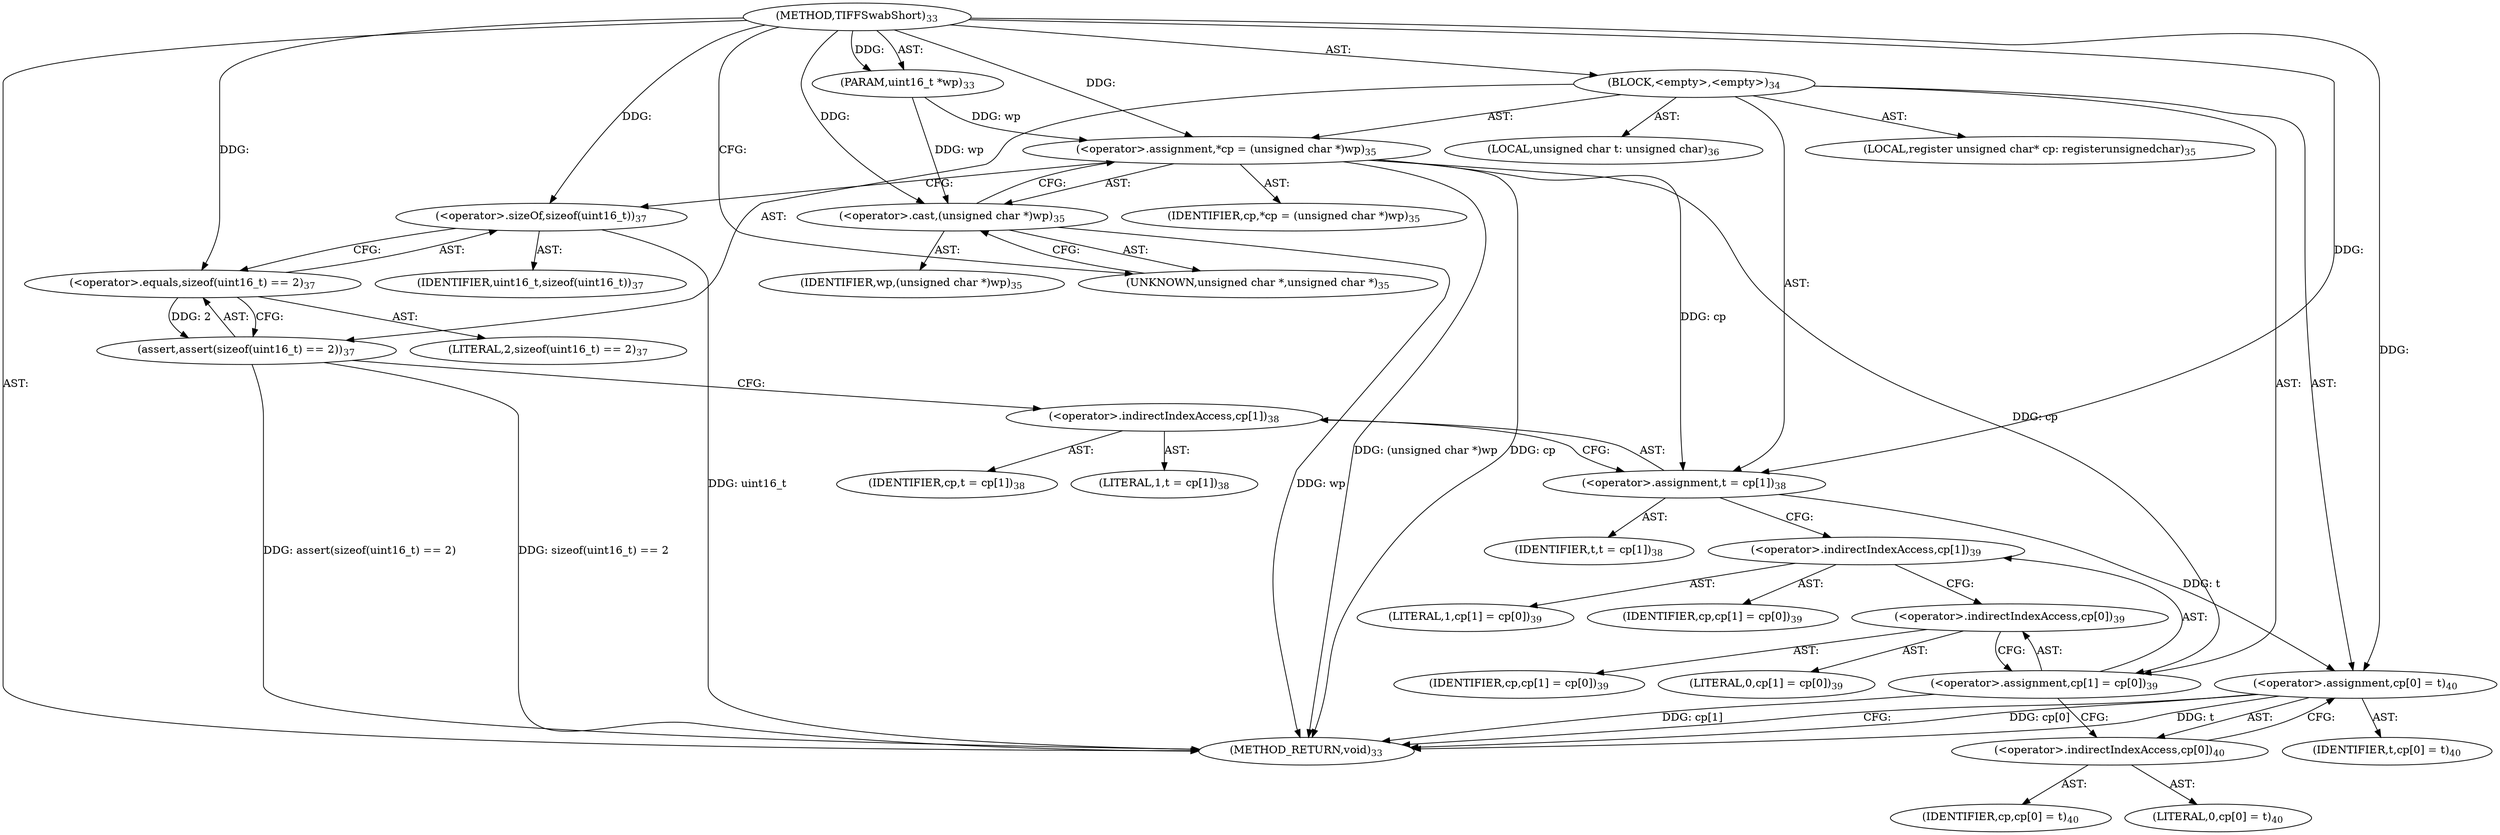 digraph "TIFFSwabShort" {  
"34278" [label = <(METHOD,TIFFSwabShort)<SUB>33</SUB>> ]
"34279" [label = <(PARAM,uint16_t *wp)<SUB>33</SUB>> ]
"34280" [label = <(BLOCK,&lt;empty&gt;,&lt;empty&gt;)<SUB>34</SUB>> ]
"34281" [label = <(LOCAL,register unsigned char* cp: registerunsignedchar)<SUB>35</SUB>> ]
"34282" [label = <(&lt;operator&gt;.assignment,*cp = (unsigned char *)wp)<SUB>35</SUB>> ]
"34283" [label = <(IDENTIFIER,cp,*cp = (unsigned char *)wp)<SUB>35</SUB>> ]
"34284" [label = <(&lt;operator&gt;.cast,(unsigned char *)wp)<SUB>35</SUB>> ]
"34285" [label = <(UNKNOWN,unsigned char *,unsigned char *)<SUB>35</SUB>> ]
"34286" [label = <(IDENTIFIER,wp,(unsigned char *)wp)<SUB>35</SUB>> ]
"34287" [label = <(LOCAL,unsigned char t: unsigned char)<SUB>36</SUB>> ]
"34288" [label = <(assert,assert(sizeof(uint16_t) == 2))<SUB>37</SUB>> ]
"34289" [label = <(&lt;operator&gt;.equals,sizeof(uint16_t) == 2)<SUB>37</SUB>> ]
"34290" [label = <(&lt;operator&gt;.sizeOf,sizeof(uint16_t))<SUB>37</SUB>> ]
"34291" [label = <(IDENTIFIER,uint16_t,sizeof(uint16_t))<SUB>37</SUB>> ]
"34292" [label = <(LITERAL,2,sizeof(uint16_t) == 2)<SUB>37</SUB>> ]
"34293" [label = <(&lt;operator&gt;.assignment,t = cp[1])<SUB>38</SUB>> ]
"34294" [label = <(IDENTIFIER,t,t = cp[1])<SUB>38</SUB>> ]
"34295" [label = <(&lt;operator&gt;.indirectIndexAccess,cp[1])<SUB>38</SUB>> ]
"34296" [label = <(IDENTIFIER,cp,t = cp[1])<SUB>38</SUB>> ]
"34297" [label = <(LITERAL,1,t = cp[1])<SUB>38</SUB>> ]
"34298" [label = <(&lt;operator&gt;.assignment,cp[1] = cp[0])<SUB>39</SUB>> ]
"34299" [label = <(&lt;operator&gt;.indirectIndexAccess,cp[1])<SUB>39</SUB>> ]
"34300" [label = <(IDENTIFIER,cp,cp[1] = cp[0])<SUB>39</SUB>> ]
"34301" [label = <(LITERAL,1,cp[1] = cp[0])<SUB>39</SUB>> ]
"34302" [label = <(&lt;operator&gt;.indirectIndexAccess,cp[0])<SUB>39</SUB>> ]
"34303" [label = <(IDENTIFIER,cp,cp[1] = cp[0])<SUB>39</SUB>> ]
"34304" [label = <(LITERAL,0,cp[1] = cp[0])<SUB>39</SUB>> ]
"34305" [label = <(&lt;operator&gt;.assignment,cp[0] = t)<SUB>40</SUB>> ]
"34306" [label = <(&lt;operator&gt;.indirectIndexAccess,cp[0])<SUB>40</SUB>> ]
"34307" [label = <(IDENTIFIER,cp,cp[0] = t)<SUB>40</SUB>> ]
"34308" [label = <(LITERAL,0,cp[0] = t)<SUB>40</SUB>> ]
"34309" [label = <(IDENTIFIER,t,cp[0] = t)<SUB>40</SUB>> ]
"34310" [label = <(METHOD_RETURN,void)<SUB>33</SUB>> ]
  "34278" -> "34279"  [ label = "AST: "] 
  "34278" -> "34280"  [ label = "AST: "] 
  "34278" -> "34310"  [ label = "AST: "] 
  "34280" -> "34281"  [ label = "AST: "] 
  "34280" -> "34282"  [ label = "AST: "] 
  "34280" -> "34287"  [ label = "AST: "] 
  "34280" -> "34288"  [ label = "AST: "] 
  "34280" -> "34293"  [ label = "AST: "] 
  "34280" -> "34298"  [ label = "AST: "] 
  "34280" -> "34305"  [ label = "AST: "] 
  "34282" -> "34283"  [ label = "AST: "] 
  "34282" -> "34284"  [ label = "AST: "] 
  "34284" -> "34285"  [ label = "AST: "] 
  "34284" -> "34286"  [ label = "AST: "] 
  "34288" -> "34289"  [ label = "AST: "] 
  "34289" -> "34290"  [ label = "AST: "] 
  "34289" -> "34292"  [ label = "AST: "] 
  "34290" -> "34291"  [ label = "AST: "] 
  "34293" -> "34294"  [ label = "AST: "] 
  "34293" -> "34295"  [ label = "AST: "] 
  "34295" -> "34296"  [ label = "AST: "] 
  "34295" -> "34297"  [ label = "AST: "] 
  "34298" -> "34299"  [ label = "AST: "] 
  "34298" -> "34302"  [ label = "AST: "] 
  "34299" -> "34300"  [ label = "AST: "] 
  "34299" -> "34301"  [ label = "AST: "] 
  "34302" -> "34303"  [ label = "AST: "] 
  "34302" -> "34304"  [ label = "AST: "] 
  "34305" -> "34306"  [ label = "AST: "] 
  "34305" -> "34309"  [ label = "AST: "] 
  "34306" -> "34307"  [ label = "AST: "] 
  "34306" -> "34308"  [ label = "AST: "] 
  "34282" -> "34290"  [ label = "CFG: "] 
  "34288" -> "34295"  [ label = "CFG: "] 
  "34293" -> "34299"  [ label = "CFG: "] 
  "34298" -> "34306"  [ label = "CFG: "] 
  "34305" -> "34310"  [ label = "CFG: "] 
  "34284" -> "34282"  [ label = "CFG: "] 
  "34289" -> "34288"  [ label = "CFG: "] 
  "34295" -> "34293"  [ label = "CFG: "] 
  "34299" -> "34302"  [ label = "CFG: "] 
  "34302" -> "34298"  [ label = "CFG: "] 
  "34306" -> "34305"  [ label = "CFG: "] 
  "34285" -> "34284"  [ label = "CFG: "] 
  "34290" -> "34289"  [ label = "CFG: "] 
  "34278" -> "34285"  [ label = "CFG: "] 
  "34282" -> "34310"  [ label = "DDG: cp"] 
  "34284" -> "34310"  [ label = "DDG: wp"] 
  "34282" -> "34310"  [ label = "DDG: (unsigned char *)wp"] 
  "34288" -> "34310"  [ label = "DDG: sizeof(uint16_t) == 2"] 
  "34288" -> "34310"  [ label = "DDG: assert(sizeof(uint16_t) == 2)"] 
  "34298" -> "34310"  [ label = "DDG: cp[1]"] 
  "34305" -> "34310"  [ label = "DDG: cp[0]"] 
  "34305" -> "34310"  [ label = "DDG: t"] 
  "34290" -> "34310"  [ label = "DDG: uint16_t"] 
  "34278" -> "34279"  [ label = "DDG: "] 
  "34279" -> "34282"  [ label = "DDG: wp"] 
  "34278" -> "34282"  [ label = "DDG: "] 
  "34282" -> "34293"  [ label = "DDG: cp"] 
  "34282" -> "34298"  [ label = "DDG: cp"] 
  "34293" -> "34305"  [ label = "DDG: t"] 
  "34278" -> "34305"  [ label = "DDG: "] 
  "34289" -> "34288"  [ label = "DDG: 2"] 
  "34278" -> "34293"  [ label = "DDG: "] 
  "34279" -> "34284"  [ label = "DDG: wp"] 
  "34278" -> "34284"  [ label = "DDG: "] 
  "34278" -> "34289"  [ label = "DDG: "] 
  "34278" -> "34290"  [ label = "DDG: "] 
}
